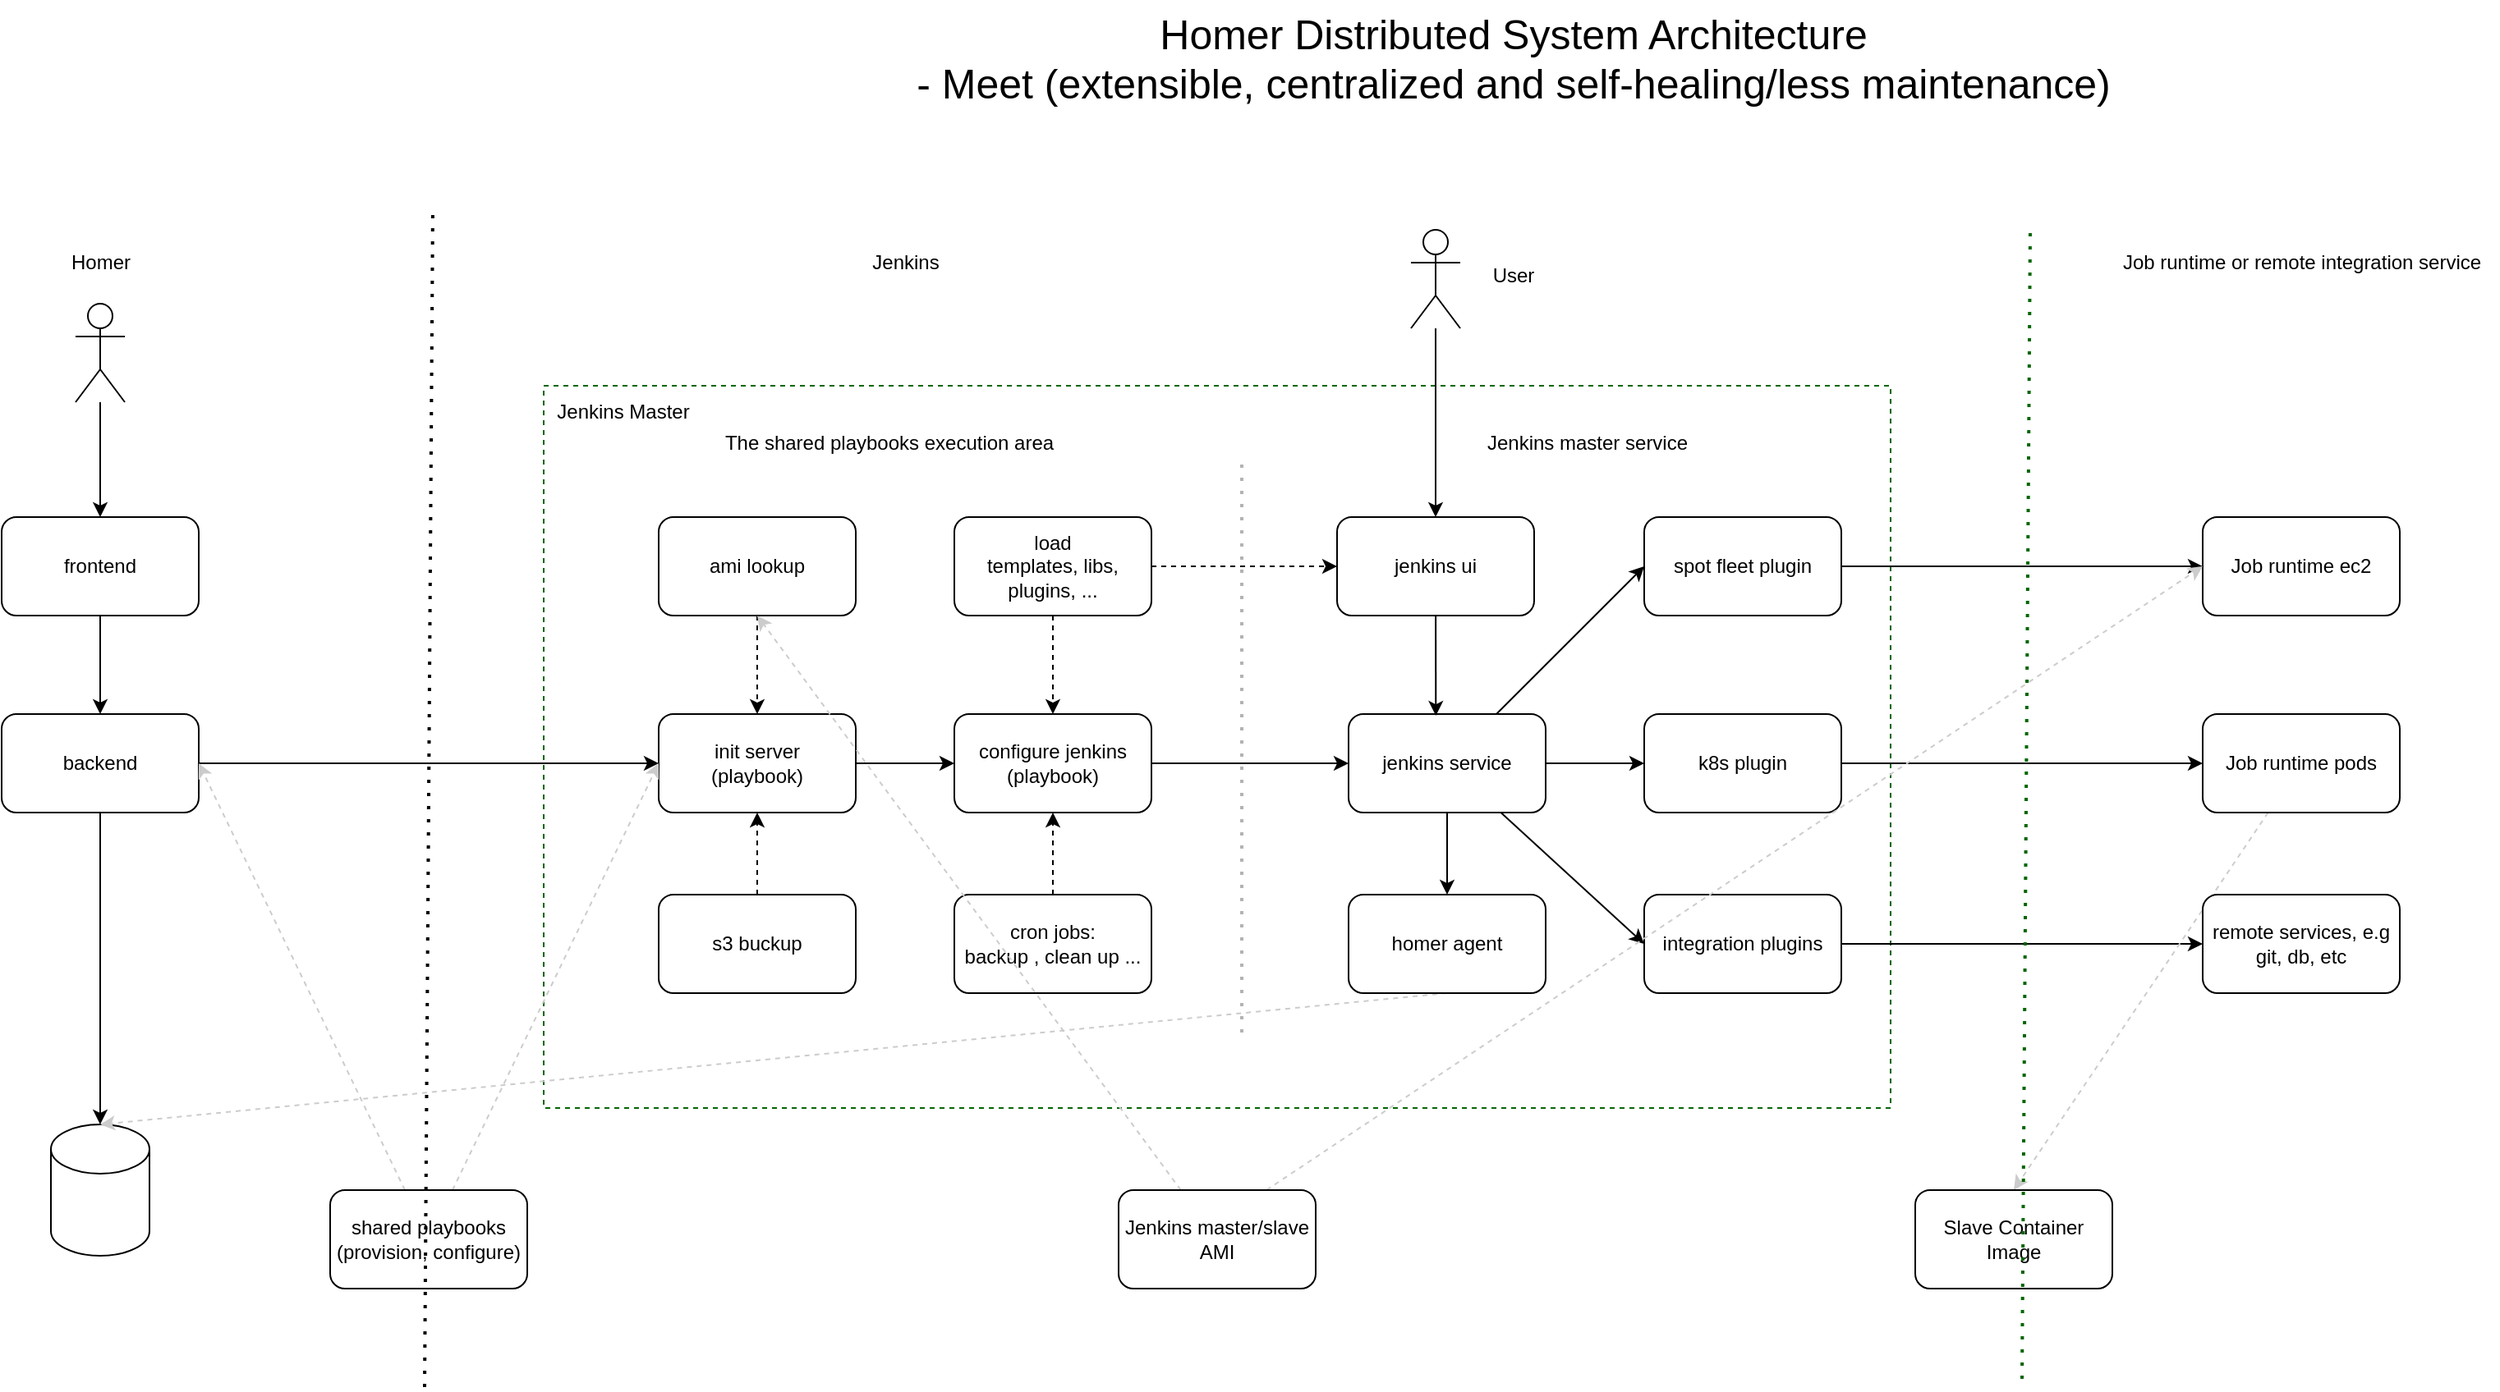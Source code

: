 <mxfile version="21.2.6" type="github">
  <diagram name="Page-1" id="HMeSJkny4wYuckMMA0fv">
    <mxGraphModel dx="1933" dy="1012" grid="1" gridSize="10" guides="1" tooltips="1" connect="1" arrows="1" fold="1" page="1" pageScale="1" pageWidth="850" pageHeight="1100" math="0" shadow="0">
      <root>
        <mxCell id="0" />
        <mxCell id="1" parent="0" />
        <mxCell id="agCpb_SMPKk3TFrb06sG-70" value="" style="rounded=0;whiteSpace=wrap;html=1;dashed=1;strokeColor=#006600;" vertex="1" parent="1">
          <mxGeometry x="370" y="250" width="820" height="440" as="geometry" />
        </mxCell>
        <mxCell id="agCpb_SMPKk3TFrb06sG-26" style="edgeStyle=none;rounded=0;orthogonalLoop=1;jettySize=auto;html=1;" edge="1" parent="1" source="agCpb_SMPKk3TFrb06sG-1" target="agCpb_SMPKk3TFrb06sG-2">
          <mxGeometry relative="1" as="geometry" />
        </mxCell>
        <mxCell id="agCpb_SMPKk3TFrb06sG-1" value="frontend" style="rounded=1;whiteSpace=wrap;html=1;" vertex="1" parent="1">
          <mxGeometry x="40" y="330" width="120" height="60" as="geometry" />
        </mxCell>
        <mxCell id="agCpb_SMPKk3TFrb06sG-27" style="edgeStyle=none;rounded=0;orthogonalLoop=1;jettySize=auto;html=1;entryX=0.5;entryY=0;entryDx=0;entryDy=0;entryPerimeter=0;" edge="1" parent="1" source="agCpb_SMPKk3TFrb06sG-2" target="agCpb_SMPKk3TFrb06sG-3">
          <mxGeometry relative="1" as="geometry" />
        </mxCell>
        <mxCell id="agCpb_SMPKk3TFrb06sG-30" style="edgeStyle=none;rounded=0;orthogonalLoop=1;jettySize=auto;html=1;entryX=0;entryY=0.5;entryDx=0;entryDy=0;" edge="1" parent="1" source="agCpb_SMPKk3TFrb06sG-2" target="agCpb_SMPKk3TFrb06sG-7">
          <mxGeometry relative="1" as="geometry" />
        </mxCell>
        <mxCell id="agCpb_SMPKk3TFrb06sG-2" value="backend" style="rounded=1;whiteSpace=wrap;html=1;" vertex="1" parent="1">
          <mxGeometry x="40" y="450" width="120" height="60" as="geometry" />
        </mxCell>
        <mxCell id="agCpb_SMPKk3TFrb06sG-3" value="" style="shape=cylinder3;whiteSpace=wrap;html=1;boundedLbl=1;backgroundOutline=1;size=15;" vertex="1" parent="1">
          <mxGeometry x="70" y="700" width="60" height="80" as="geometry" />
        </mxCell>
        <mxCell id="agCpb_SMPKk3TFrb06sG-31" style="edgeStyle=none;rounded=0;orthogonalLoop=1;jettySize=auto;html=1;" edge="1" parent="1" source="agCpb_SMPKk3TFrb06sG-7" target="agCpb_SMPKk3TFrb06sG-8">
          <mxGeometry relative="1" as="geometry" />
        </mxCell>
        <mxCell id="agCpb_SMPKk3TFrb06sG-7" value="init server&lt;br&gt;(playbook)" style="rounded=1;whiteSpace=wrap;html=1;" vertex="1" parent="1">
          <mxGeometry x="440" y="450" width="120" height="60" as="geometry" />
        </mxCell>
        <mxCell id="agCpb_SMPKk3TFrb06sG-32" style="edgeStyle=none;rounded=0;orthogonalLoop=1;jettySize=auto;html=1;entryX=0;entryY=0.5;entryDx=0;entryDy=0;" edge="1" parent="1" source="agCpb_SMPKk3TFrb06sG-8" target="agCpb_SMPKk3TFrb06sG-9">
          <mxGeometry relative="1" as="geometry" />
        </mxCell>
        <mxCell id="agCpb_SMPKk3TFrb06sG-8" value="configure jenkins&lt;br&gt;(playbook)" style="rounded=1;whiteSpace=wrap;html=1;" vertex="1" parent="1">
          <mxGeometry x="620" y="450" width="120" height="60" as="geometry" />
        </mxCell>
        <mxCell id="agCpb_SMPKk3TFrb06sG-38" style="edgeStyle=none;rounded=0;orthogonalLoop=1;jettySize=auto;html=1;entryX=0;entryY=0.5;entryDx=0;entryDy=0;" edge="1" parent="1" source="agCpb_SMPKk3TFrb06sG-9" target="agCpb_SMPKk3TFrb06sG-21">
          <mxGeometry relative="1" as="geometry" />
        </mxCell>
        <mxCell id="agCpb_SMPKk3TFrb06sG-47" style="edgeStyle=none;rounded=0;orthogonalLoop=1;jettySize=auto;html=1;entryX=0;entryY=0.5;entryDx=0;entryDy=0;" edge="1" parent="1" source="agCpb_SMPKk3TFrb06sG-9" target="agCpb_SMPKk3TFrb06sG-20">
          <mxGeometry relative="1" as="geometry" />
        </mxCell>
        <mxCell id="agCpb_SMPKk3TFrb06sG-48" style="edgeStyle=none;rounded=0;orthogonalLoop=1;jettySize=auto;html=1;entryX=0;entryY=0.5;entryDx=0;entryDy=0;" edge="1" parent="1" source="agCpb_SMPKk3TFrb06sG-9" target="agCpb_SMPKk3TFrb06sG-22">
          <mxGeometry relative="1" as="geometry" />
        </mxCell>
        <mxCell id="agCpb_SMPKk3TFrb06sG-66" style="edgeStyle=none;rounded=0;orthogonalLoop=1;jettySize=auto;html=1;" edge="1" parent="1" source="agCpb_SMPKk3TFrb06sG-9" target="agCpb_SMPKk3TFrb06sG-64">
          <mxGeometry relative="1" as="geometry" />
        </mxCell>
        <mxCell id="agCpb_SMPKk3TFrb06sG-9" value="jenkins service" style="rounded=1;whiteSpace=wrap;html=1;" vertex="1" parent="1">
          <mxGeometry x="860" y="450" width="120" height="60" as="geometry" />
        </mxCell>
        <mxCell id="agCpb_SMPKk3TFrb06sG-36" style="edgeStyle=none;rounded=0;orthogonalLoop=1;jettySize=auto;html=1;entryX=0.5;entryY=1;entryDx=0;entryDy=0;dashed=1;" edge="1" parent="1" source="agCpb_SMPKk3TFrb06sG-10" target="agCpb_SMPKk3TFrb06sG-8">
          <mxGeometry relative="1" as="geometry" />
        </mxCell>
        <mxCell id="agCpb_SMPKk3TFrb06sG-10" value="cron jobs: &lt;br&gt;backup , clean up ..." style="rounded=1;whiteSpace=wrap;html=1;" vertex="1" parent="1">
          <mxGeometry x="620" y="560" width="120" height="60" as="geometry" />
        </mxCell>
        <mxCell id="agCpb_SMPKk3TFrb06sG-35" style="edgeStyle=none;rounded=0;orthogonalLoop=1;jettySize=auto;html=1;entryX=0.5;entryY=0;entryDx=0;entryDy=0;dashed=1;" edge="1" parent="1" source="agCpb_SMPKk3TFrb06sG-11" target="agCpb_SMPKk3TFrb06sG-8">
          <mxGeometry relative="1" as="geometry" />
        </mxCell>
        <mxCell id="agCpb_SMPKk3TFrb06sG-44" style="edgeStyle=none;rounded=0;orthogonalLoop=1;jettySize=auto;html=1;entryX=0;entryY=0.5;entryDx=0;entryDy=0;dashed=1;" edge="1" parent="1" source="agCpb_SMPKk3TFrb06sG-11" target="agCpb_SMPKk3TFrb06sG-43">
          <mxGeometry relative="1" as="geometry" />
        </mxCell>
        <mxCell id="agCpb_SMPKk3TFrb06sG-11" value="load &lt;br&gt;templates, libs, plugins, ..." style="rounded=1;whiteSpace=wrap;html=1;" vertex="1" parent="1">
          <mxGeometry x="620" y="330" width="120" height="60" as="geometry" />
        </mxCell>
        <mxCell id="agCpb_SMPKk3TFrb06sG-33" style="edgeStyle=none;rounded=0;orthogonalLoop=1;jettySize=auto;html=1;entryX=0.5;entryY=0;entryDx=0;entryDy=0;dashed=1;" edge="1" parent="1" source="agCpb_SMPKk3TFrb06sG-12" target="agCpb_SMPKk3TFrb06sG-7">
          <mxGeometry relative="1" as="geometry" />
        </mxCell>
        <mxCell id="agCpb_SMPKk3TFrb06sG-12" value="ami lookup" style="rounded=1;whiteSpace=wrap;html=1;" vertex="1" parent="1">
          <mxGeometry x="440" y="330" width="120" height="60" as="geometry" />
        </mxCell>
        <mxCell id="agCpb_SMPKk3TFrb06sG-34" style="edgeStyle=none;rounded=0;orthogonalLoop=1;jettySize=auto;html=1;entryX=0.5;entryY=1;entryDx=0;entryDy=0;dashed=1;" edge="1" parent="1" source="agCpb_SMPKk3TFrb06sG-13" target="agCpb_SMPKk3TFrb06sG-7">
          <mxGeometry relative="1" as="geometry" />
        </mxCell>
        <mxCell id="agCpb_SMPKk3TFrb06sG-13" value="s3 buckup" style="rounded=1;whiteSpace=wrap;html=1;" vertex="1" parent="1">
          <mxGeometry x="440" y="560" width="120" height="60" as="geometry" />
        </mxCell>
        <mxCell id="agCpb_SMPKk3TFrb06sG-28" style="edgeStyle=none;rounded=0;orthogonalLoop=1;jettySize=auto;html=1;entryX=1;entryY=0.5;entryDx=0;entryDy=0;dashed=1;strokeColor=#CCCCCC;" edge="1" parent="1" source="agCpb_SMPKk3TFrb06sG-19" target="agCpb_SMPKk3TFrb06sG-2">
          <mxGeometry relative="1" as="geometry" />
        </mxCell>
        <mxCell id="agCpb_SMPKk3TFrb06sG-29" style="edgeStyle=none;rounded=0;orthogonalLoop=1;jettySize=auto;html=1;entryX=0;entryY=0.5;entryDx=0;entryDy=0;dashed=1;strokeColor=#CCCCCC;" edge="1" parent="1" source="agCpb_SMPKk3TFrb06sG-19" target="agCpb_SMPKk3TFrb06sG-7">
          <mxGeometry relative="1" as="geometry" />
        </mxCell>
        <mxCell id="agCpb_SMPKk3TFrb06sG-19" value="shared playbooks&lt;br&gt;(provision, configure)" style="rounded=1;whiteSpace=wrap;html=1;" vertex="1" parent="1">
          <mxGeometry x="240" y="740" width="120" height="60" as="geometry" />
        </mxCell>
        <mxCell id="agCpb_SMPKk3TFrb06sG-46" style="edgeStyle=none;rounded=0;orthogonalLoop=1;jettySize=auto;html=1;" edge="1" parent="1" source="agCpb_SMPKk3TFrb06sG-20" target="agCpb_SMPKk3TFrb06sG-25">
          <mxGeometry relative="1" as="geometry" />
        </mxCell>
        <mxCell id="agCpb_SMPKk3TFrb06sG-20" value="integration plugins" style="rounded=1;whiteSpace=wrap;html=1;" vertex="1" parent="1">
          <mxGeometry x="1040" y="560" width="120" height="60" as="geometry" />
        </mxCell>
        <mxCell id="agCpb_SMPKk3TFrb06sG-41" style="edgeStyle=none;rounded=0;orthogonalLoop=1;jettySize=auto;html=1;entryX=0;entryY=0.5;entryDx=0;entryDy=0;" edge="1" parent="1" source="agCpb_SMPKk3TFrb06sG-21" target="agCpb_SMPKk3TFrb06sG-23">
          <mxGeometry relative="1" as="geometry" />
        </mxCell>
        <mxCell id="agCpb_SMPKk3TFrb06sG-21" value="k8s plugin" style="rounded=1;whiteSpace=wrap;html=1;" vertex="1" parent="1">
          <mxGeometry x="1040" y="450" width="120" height="60" as="geometry" />
        </mxCell>
        <mxCell id="agCpb_SMPKk3TFrb06sG-49" style="edgeStyle=none;rounded=0;orthogonalLoop=1;jettySize=auto;html=1;entryX=0;entryY=0.5;entryDx=0;entryDy=0;" edge="1" parent="1" source="agCpb_SMPKk3TFrb06sG-22" target="agCpb_SMPKk3TFrb06sG-24">
          <mxGeometry relative="1" as="geometry" />
        </mxCell>
        <mxCell id="agCpb_SMPKk3TFrb06sG-22" value="spot fleet plugin" style="rounded=1;whiteSpace=wrap;html=1;" vertex="1" parent="1">
          <mxGeometry x="1040" y="330" width="120" height="60" as="geometry" />
        </mxCell>
        <mxCell id="agCpb_SMPKk3TFrb06sG-54" style="edgeStyle=none;rounded=0;orthogonalLoop=1;jettySize=auto;html=1;entryX=0.5;entryY=0;entryDx=0;entryDy=0;dashed=1;strokeColor=#CCCCCC;" edge="1" parent="1" source="agCpb_SMPKk3TFrb06sG-23" target="agCpb_SMPKk3TFrb06sG-53">
          <mxGeometry relative="1" as="geometry" />
        </mxCell>
        <mxCell id="agCpb_SMPKk3TFrb06sG-23" value="Job runtime pods" style="rounded=1;whiteSpace=wrap;html=1;" vertex="1" parent="1">
          <mxGeometry x="1380" y="450" width="120" height="60" as="geometry" />
        </mxCell>
        <mxCell id="agCpb_SMPKk3TFrb06sG-24" value="Job runtime ec2" style="rounded=1;whiteSpace=wrap;html=1;" vertex="1" parent="1">
          <mxGeometry x="1380" y="330" width="120" height="60" as="geometry" />
        </mxCell>
        <mxCell id="agCpb_SMPKk3TFrb06sG-25" value="remote services, e.g git, db, etc" style="rounded=1;whiteSpace=wrap;html=1;" vertex="1" parent="1">
          <mxGeometry x="1380" y="560" width="120" height="60" as="geometry" />
        </mxCell>
        <mxCell id="agCpb_SMPKk3TFrb06sG-45" style="edgeStyle=none;rounded=0;orthogonalLoop=1;jettySize=auto;html=1;entryX=0.443;entryY=0.017;entryDx=0;entryDy=0;entryPerimeter=0;" edge="1" parent="1" source="agCpb_SMPKk3TFrb06sG-43" target="agCpb_SMPKk3TFrb06sG-9">
          <mxGeometry relative="1" as="geometry" />
        </mxCell>
        <mxCell id="agCpb_SMPKk3TFrb06sG-43" value="jenkins ui" style="rounded=1;whiteSpace=wrap;html=1;" vertex="1" parent="1">
          <mxGeometry x="853" y="330" width="120" height="60" as="geometry" />
        </mxCell>
        <mxCell id="agCpb_SMPKk3TFrb06sG-51" style="edgeStyle=none;rounded=0;orthogonalLoop=1;jettySize=auto;html=1;entryX=0.5;entryY=1;entryDx=0;entryDy=0;dashed=1;strokeColor=#CCCCCC;" edge="1" parent="1" source="agCpb_SMPKk3TFrb06sG-50" target="agCpb_SMPKk3TFrb06sG-12">
          <mxGeometry relative="1" as="geometry" />
        </mxCell>
        <mxCell id="agCpb_SMPKk3TFrb06sG-52" style="edgeStyle=none;rounded=0;orthogonalLoop=1;jettySize=auto;html=1;entryX=0;entryY=0.5;entryDx=0;entryDy=0;exitX=0.75;exitY=0;exitDx=0;exitDy=0;dashed=1;strokeColor=#CCCCCC;" edge="1" parent="1" source="agCpb_SMPKk3TFrb06sG-50" target="agCpb_SMPKk3TFrb06sG-24">
          <mxGeometry relative="1" as="geometry" />
        </mxCell>
        <mxCell id="agCpb_SMPKk3TFrb06sG-50" value="Jenkins master/slave AMI" style="rounded=1;whiteSpace=wrap;html=1;" vertex="1" parent="1">
          <mxGeometry x="720" y="740" width="120" height="60" as="geometry" />
        </mxCell>
        <mxCell id="agCpb_SMPKk3TFrb06sG-53" value="Slave Container Image" style="rounded=1;whiteSpace=wrap;html=1;" vertex="1" parent="1">
          <mxGeometry x="1205" y="740" width="120" height="60" as="geometry" />
        </mxCell>
        <mxCell id="agCpb_SMPKk3TFrb06sG-58" style="edgeStyle=none;rounded=0;orthogonalLoop=1;jettySize=auto;html=1;entryX=0.5;entryY=0;entryDx=0;entryDy=0;" edge="1" parent="1" source="agCpb_SMPKk3TFrb06sG-55" target="agCpb_SMPKk3TFrb06sG-1">
          <mxGeometry relative="1" as="geometry" />
        </mxCell>
        <mxCell id="agCpb_SMPKk3TFrb06sG-55" value="" style="shape=umlActor;verticalLabelPosition=bottom;verticalAlign=top;html=1;outlineConnect=0;" vertex="1" parent="1">
          <mxGeometry x="85" y="200" width="30" height="60" as="geometry" />
        </mxCell>
        <mxCell id="agCpb_SMPKk3TFrb06sG-57" style="edgeStyle=none;rounded=0;orthogonalLoop=1;jettySize=auto;html=1;entryX=0.5;entryY=0;entryDx=0;entryDy=0;" edge="1" parent="1" source="agCpb_SMPKk3TFrb06sG-56" target="agCpb_SMPKk3TFrb06sG-43">
          <mxGeometry relative="1" as="geometry" />
        </mxCell>
        <mxCell id="agCpb_SMPKk3TFrb06sG-56" value="" style="shape=umlActor;verticalLabelPosition=bottom;verticalAlign=top;html=1;outlineConnect=0;" vertex="1" parent="1">
          <mxGeometry x="898" y="155" width="30" height="60" as="geometry" />
        </mxCell>
        <mxCell id="agCpb_SMPKk3TFrb06sG-59" value="" style="endArrow=none;dashed=1;html=1;dashPattern=1 3;strokeWidth=2;rounded=0;" edge="1" parent="1">
          <mxGeometry width="50" height="50" relative="1" as="geometry">
            <mxPoint x="297.5" y="860" as="sourcePoint" />
            <mxPoint x="302.5" y="140" as="targetPoint" />
          </mxGeometry>
        </mxCell>
        <mxCell id="agCpb_SMPKk3TFrb06sG-60" value="" style="endArrow=none;dashed=1;html=1;dashPattern=1 3;strokeWidth=2;rounded=0;strokeColor=#006600;" edge="1" parent="1">
          <mxGeometry width="50" height="50" relative="1" as="geometry">
            <mxPoint x="1270" y="855" as="sourcePoint" />
            <mxPoint x="1275" y="155" as="targetPoint" />
          </mxGeometry>
        </mxCell>
        <mxCell id="agCpb_SMPKk3TFrb06sG-61" value="Jenkins master service" style="text;html=1;align=center;verticalAlign=middle;resizable=0;points=[];autosize=1;strokeColor=none;fillColor=none;" vertex="1" parent="1">
          <mxGeometry x="930" y="270" width="150" height="30" as="geometry" />
        </mxCell>
        <mxCell id="agCpb_SMPKk3TFrb06sG-62" value="Job runtime or remote integration service" style="text;html=1;align=center;verticalAlign=middle;resizable=0;points=[];autosize=1;strokeColor=none;fillColor=none;" vertex="1" parent="1">
          <mxGeometry x="1320" y="160" width="240" height="30" as="geometry" />
        </mxCell>
        <mxCell id="agCpb_SMPKk3TFrb06sG-63" value="Homer" style="text;html=1;align=center;verticalAlign=middle;resizable=0;points=[];autosize=1;strokeColor=none;fillColor=none;" vertex="1" parent="1">
          <mxGeometry x="70" y="160" width="60" height="30" as="geometry" />
        </mxCell>
        <mxCell id="agCpb_SMPKk3TFrb06sG-67" style="edgeStyle=none;rounded=0;orthogonalLoop=1;jettySize=auto;html=1;entryX=0.5;entryY=0;entryDx=0;entryDy=0;entryPerimeter=0;exitX=0.5;exitY=1;exitDx=0;exitDy=0;dashed=1;strokeColor=#CCCCCC;" edge="1" parent="1" source="agCpb_SMPKk3TFrb06sG-64" target="agCpb_SMPKk3TFrb06sG-3">
          <mxGeometry relative="1" as="geometry" />
        </mxCell>
        <mxCell id="agCpb_SMPKk3TFrb06sG-64" value="homer agent" style="rounded=1;whiteSpace=wrap;html=1;" vertex="1" parent="1">
          <mxGeometry x="860" y="560" width="120" height="60" as="geometry" />
        </mxCell>
        <mxCell id="agCpb_SMPKk3TFrb06sG-68" value="" style="endArrow=none;dashed=1;html=1;dashPattern=1 3;strokeWidth=2;rounded=0;strokeColor=#B3B3B3;" edge="1" parent="1">
          <mxGeometry width="50" height="50" relative="1" as="geometry">
            <mxPoint x="795" y="644" as="sourcePoint" />
            <mxPoint x="795" y="294" as="targetPoint" />
          </mxGeometry>
        </mxCell>
        <mxCell id="agCpb_SMPKk3TFrb06sG-69" value="The shared playbooks execution area" style="text;html=1;align=center;verticalAlign=middle;resizable=0;points=[];autosize=1;strokeColor=none;fillColor=none;" vertex="1" parent="1">
          <mxGeometry x="470" y="270" width="220" height="30" as="geometry" />
        </mxCell>
        <mxCell id="agCpb_SMPKk3TFrb06sG-71" value="User" style="text;html=1;align=center;verticalAlign=middle;resizable=0;points=[];autosize=1;strokeColor=none;fillColor=none;" vertex="1" parent="1">
          <mxGeometry x="935" y="168" width="50" height="30" as="geometry" />
        </mxCell>
        <mxCell id="agCpb_SMPKk3TFrb06sG-72" value="Jenkins" style="text;html=1;align=center;verticalAlign=middle;resizable=0;points=[];autosize=1;strokeColor=none;fillColor=none;" vertex="1" parent="1">
          <mxGeometry x="560" y="160" width="60" height="30" as="geometry" />
        </mxCell>
        <mxCell id="agCpb_SMPKk3TFrb06sG-73" value="Jenkins Master" style="text;html=1;align=center;verticalAlign=middle;resizable=0;points=[];autosize=1;strokeColor=none;fillColor=none;" vertex="1" parent="1">
          <mxGeometry x="368" y="251" width="100" height="30" as="geometry" />
        </mxCell>
        <mxCell id="agCpb_SMPKk3TFrb06sG-74" value="Homer Distributed System Architecture &lt;br&gt;- Meet (extensible, centralized and self-healing/less maintenance)" style="text;html=1;align=center;verticalAlign=middle;resizable=0;points=[];autosize=1;strokeColor=none;fillColor=none;fontSize=25;" vertex="1" parent="1">
          <mxGeometry x="585" y="15" width="750" height="70" as="geometry" />
        </mxCell>
      </root>
    </mxGraphModel>
  </diagram>
</mxfile>
